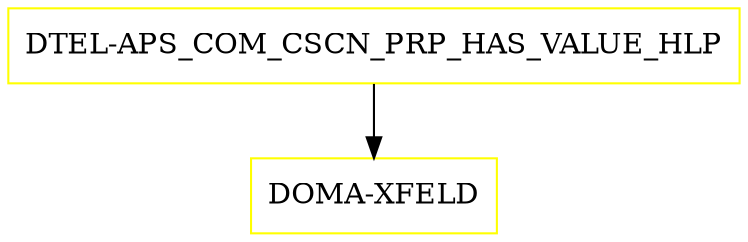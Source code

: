 digraph G {
  "DTEL-APS_COM_CSCN_PRP_HAS_VALUE_HLP" [shape=box,color=yellow];
  "DOMA-XFELD" [shape=box,color=yellow,URL="./DOMA_XFELD.html"];
  "DTEL-APS_COM_CSCN_PRP_HAS_VALUE_HLP" -> "DOMA-XFELD";
}
